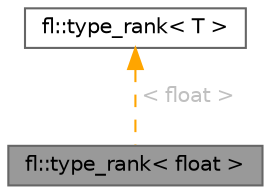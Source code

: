 digraph "fl::type_rank&lt; float &gt;"
{
 // INTERACTIVE_SVG=YES
 // LATEX_PDF_SIZE
  bgcolor="transparent";
  edge [fontname=Helvetica,fontsize=10,labelfontname=Helvetica,labelfontsize=10];
  node [fontname=Helvetica,fontsize=10,shape=box,height=0.2,width=0.4];
  Node1 [id="Node000001",label="fl::type_rank\< float \>",height=0.2,width=0.4,color="gray40", fillcolor="grey60", style="filled", fontcolor="black",tooltip=" "];
  Node2 -> Node1 [id="edge1_Node000001_Node000002",dir="back",color="orange",style="dashed",tooltip=" ",label=" \< float \>",fontcolor="grey" ];
  Node2 [id="Node000002",label="fl::type_rank\< T \>",height=0.2,width=0.4,color="gray40", fillcolor="white", style="filled",URL="$d3/dc4/structfl_1_1type__rank.html",tooltip=" "];
}
